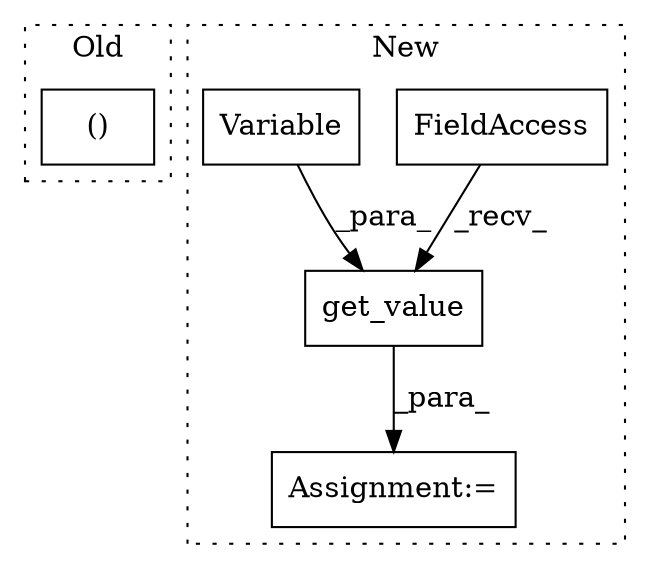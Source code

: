 digraph G {
subgraph cluster0 {
1 [label="()" a="106" s="1574" l="23" shape="box"];
label = "Old";
style="dotted";
}
subgraph cluster1 {
2 [label="get_value" a="32" s="1639,1664" l="10,1" shape="box"];
3 [label="FieldAccess" a="22" s="1626" l="12" shape="box"];
4 [label="Variable" a="32" s="1649,1663" l="9,1" shape="box"];
5 [label="Assignment:=" a="7" s="1625" l="1" shape="box"];
label = "New";
style="dotted";
}
2 -> 5 [label="_para_"];
3 -> 2 [label="_recv_"];
4 -> 2 [label="_para_"];
}